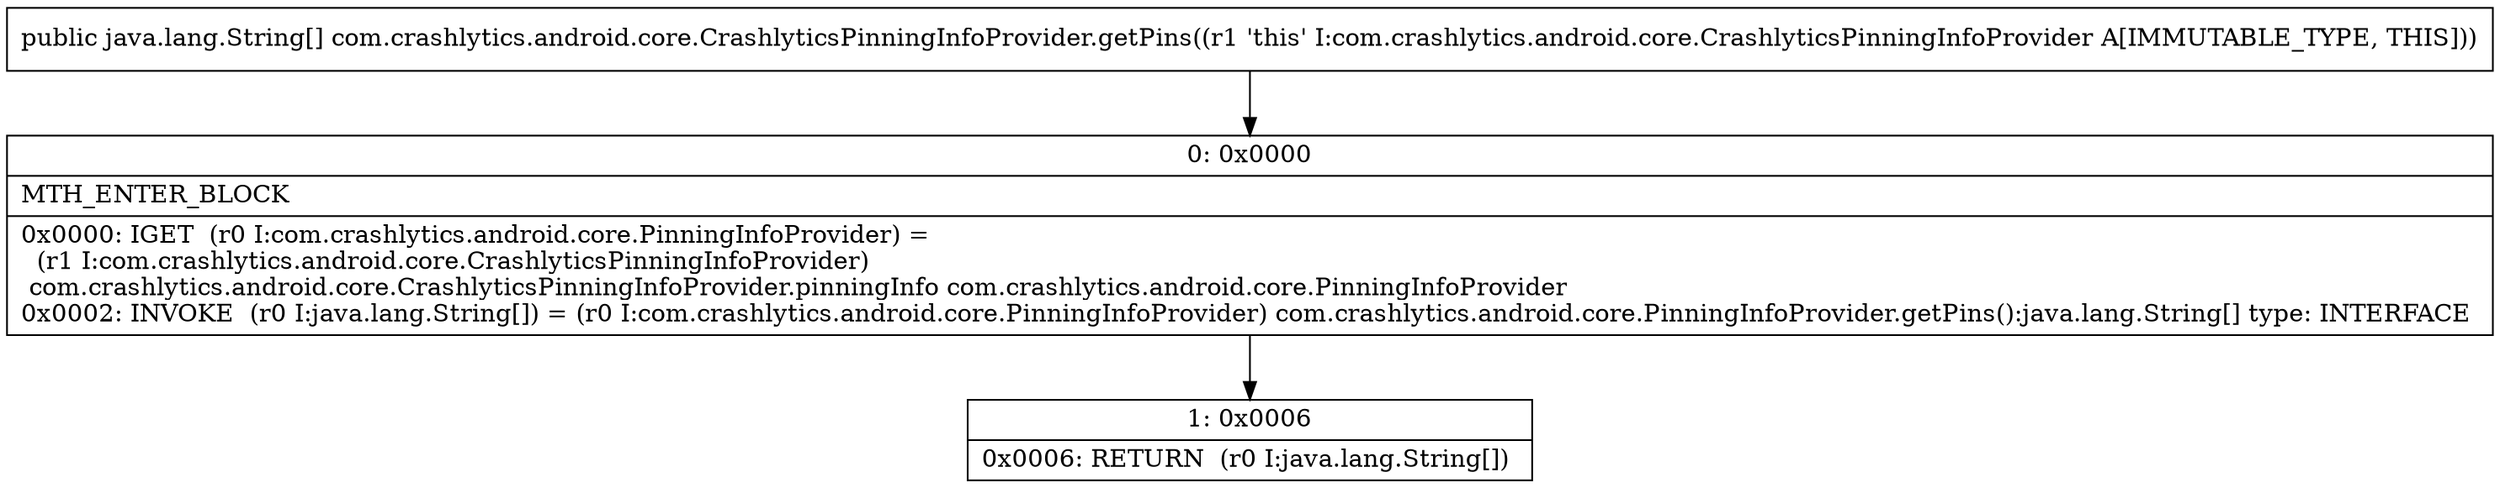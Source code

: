 digraph "CFG forcom.crashlytics.android.core.CrashlyticsPinningInfoProvider.getPins()[Ljava\/lang\/String;" {
Node_0 [shape=record,label="{0\:\ 0x0000|MTH_ENTER_BLOCK\l|0x0000: IGET  (r0 I:com.crashlytics.android.core.PinningInfoProvider) = \l  (r1 I:com.crashlytics.android.core.CrashlyticsPinningInfoProvider)\l com.crashlytics.android.core.CrashlyticsPinningInfoProvider.pinningInfo com.crashlytics.android.core.PinningInfoProvider \l0x0002: INVOKE  (r0 I:java.lang.String[]) = (r0 I:com.crashlytics.android.core.PinningInfoProvider) com.crashlytics.android.core.PinningInfoProvider.getPins():java.lang.String[] type: INTERFACE \l}"];
Node_1 [shape=record,label="{1\:\ 0x0006|0x0006: RETURN  (r0 I:java.lang.String[]) \l}"];
MethodNode[shape=record,label="{public java.lang.String[] com.crashlytics.android.core.CrashlyticsPinningInfoProvider.getPins((r1 'this' I:com.crashlytics.android.core.CrashlyticsPinningInfoProvider A[IMMUTABLE_TYPE, THIS])) }"];
MethodNode -> Node_0;
Node_0 -> Node_1;
}

